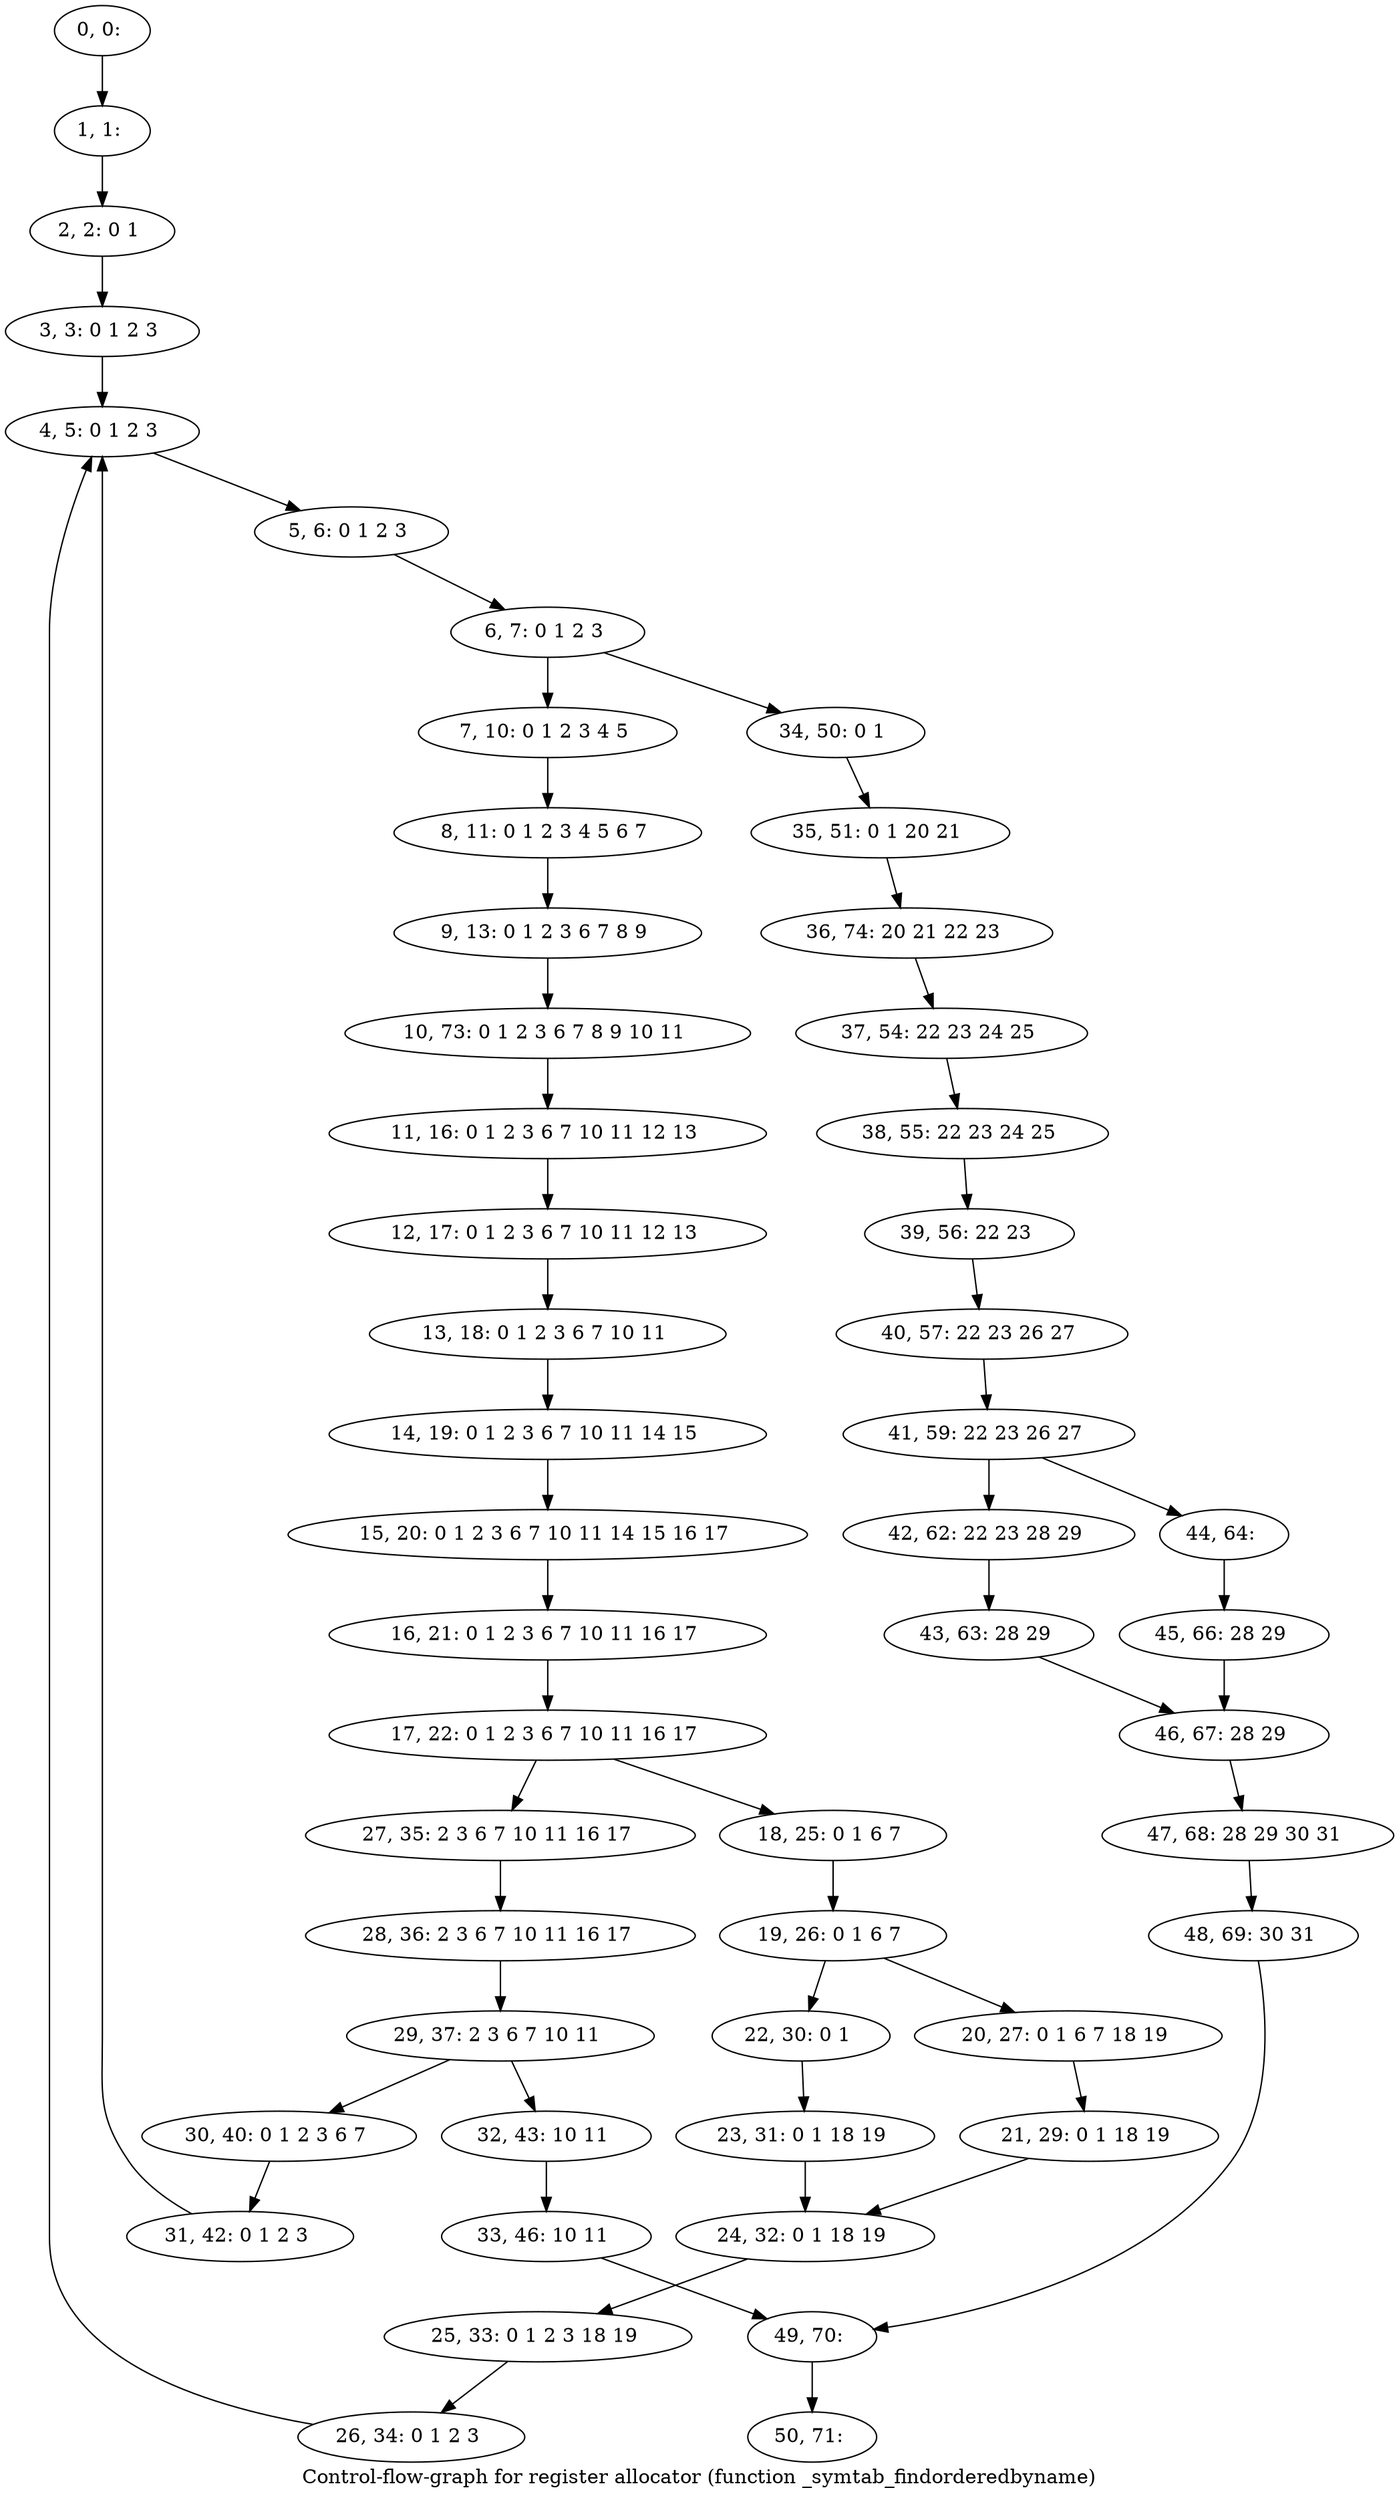 digraph G {
graph [label="Control-flow-graph for register allocator (function _symtab_findorderedbyname)"]
0[label="0, 0: "];
1[label="1, 1: "];
2[label="2, 2: 0 1 "];
3[label="3, 3: 0 1 2 3 "];
4[label="4, 5: 0 1 2 3 "];
5[label="5, 6: 0 1 2 3 "];
6[label="6, 7: 0 1 2 3 "];
7[label="7, 10: 0 1 2 3 4 5 "];
8[label="8, 11: 0 1 2 3 4 5 6 7 "];
9[label="9, 13: 0 1 2 3 6 7 8 9 "];
10[label="10, 73: 0 1 2 3 6 7 8 9 10 11 "];
11[label="11, 16: 0 1 2 3 6 7 10 11 12 13 "];
12[label="12, 17: 0 1 2 3 6 7 10 11 12 13 "];
13[label="13, 18: 0 1 2 3 6 7 10 11 "];
14[label="14, 19: 0 1 2 3 6 7 10 11 14 15 "];
15[label="15, 20: 0 1 2 3 6 7 10 11 14 15 16 17 "];
16[label="16, 21: 0 1 2 3 6 7 10 11 16 17 "];
17[label="17, 22: 0 1 2 3 6 7 10 11 16 17 "];
18[label="18, 25: 0 1 6 7 "];
19[label="19, 26: 0 1 6 7 "];
20[label="20, 27: 0 1 6 7 18 19 "];
21[label="21, 29: 0 1 18 19 "];
22[label="22, 30: 0 1 "];
23[label="23, 31: 0 1 18 19 "];
24[label="24, 32: 0 1 18 19 "];
25[label="25, 33: 0 1 2 3 18 19 "];
26[label="26, 34: 0 1 2 3 "];
27[label="27, 35: 2 3 6 7 10 11 16 17 "];
28[label="28, 36: 2 3 6 7 10 11 16 17 "];
29[label="29, 37: 2 3 6 7 10 11 "];
30[label="30, 40: 0 1 2 3 6 7 "];
31[label="31, 42: 0 1 2 3 "];
32[label="32, 43: 10 11 "];
33[label="33, 46: 10 11 "];
34[label="34, 50: 0 1 "];
35[label="35, 51: 0 1 20 21 "];
36[label="36, 74: 20 21 22 23 "];
37[label="37, 54: 22 23 24 25 "];
38[label="38, 55: 22 23 24 25 "];
39[label="39, 56: 22 23 "];
40[label="40, 57: 22 23 26 27 "];
41[label="41, 59: 22 23 26 27 "];
42[label="42, 62: 22 23 28 29 "];
43[label="43, 63: 28 29 "];
44[label="44, 64: "];
45[label="45, 66: 28 29 "];
46[label="46, 67: 28 29 "];
47[label="47, 68: 28 29 30 31 "];
48[label="48, 69: 30 31 "];
49[label="49, 70: "];
50[label="50, 71: "];
0->1 ;
1->2 ;
2->3 ;
3->4 ;
4->5 ;
5->6 ;
6->7 ;
6->34 ;
7->8 ;
8->9 ;
9->10 ;
10->11 ;
11->12 ;
12->13 ;
13->14 ;
14->15 ;
15->16 ;
16->17 ;
17->18 ;
17->27 ;
18->19 ;
19->20 ;
19->22 ;
20->21 ;
21->24 ;
22->23 ;
23->24 ;
24->25 ;
25->26 ;
26->4 ;
27->28 ;
28->29 ;
29->30 ;
29->32 ;
30->31 ;
31->4 ;
32->33 ;
33->49 ;
34->35 ;
35->36 ;
36->37 ;
37->38 ;
38->39 ;
39->40 ;
40->41 ;
41->42 ;
41->44 ;
42->43 ;
43->46 ;
44->45 ;
45->46 ;
46->47 ;
47->48 ;
48->49 ;
49->50 ;
}
